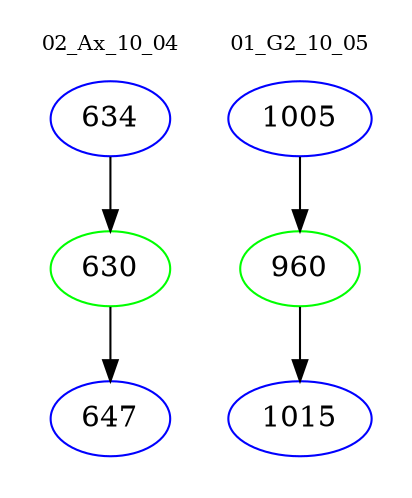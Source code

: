 digraph{
subgraph cluster_0 {
color = white
label = "02_Ax_10_04";
fontsize=10;
T0_634 [label="634", color="blue"]
T0_634 -> T0_630 [color="black"]
T0_630 [label="630", color="green"]
T0_630 -> T0_647 [color="black"]
T0_647 [label="647", color="blue"]
}
subgraph cluster_1 {
color = white
label = "01_G2_10_05";
fontsize=10;
T1_1005 [label="1005", color="blue"]
T1_1005 -> T1_960 [color="black"]
T1_960 [label="960", color="green"]
T1_960 -> T1_1015 [color="black"]
T1_1015 [label="1015", color="blue"]
}
}
